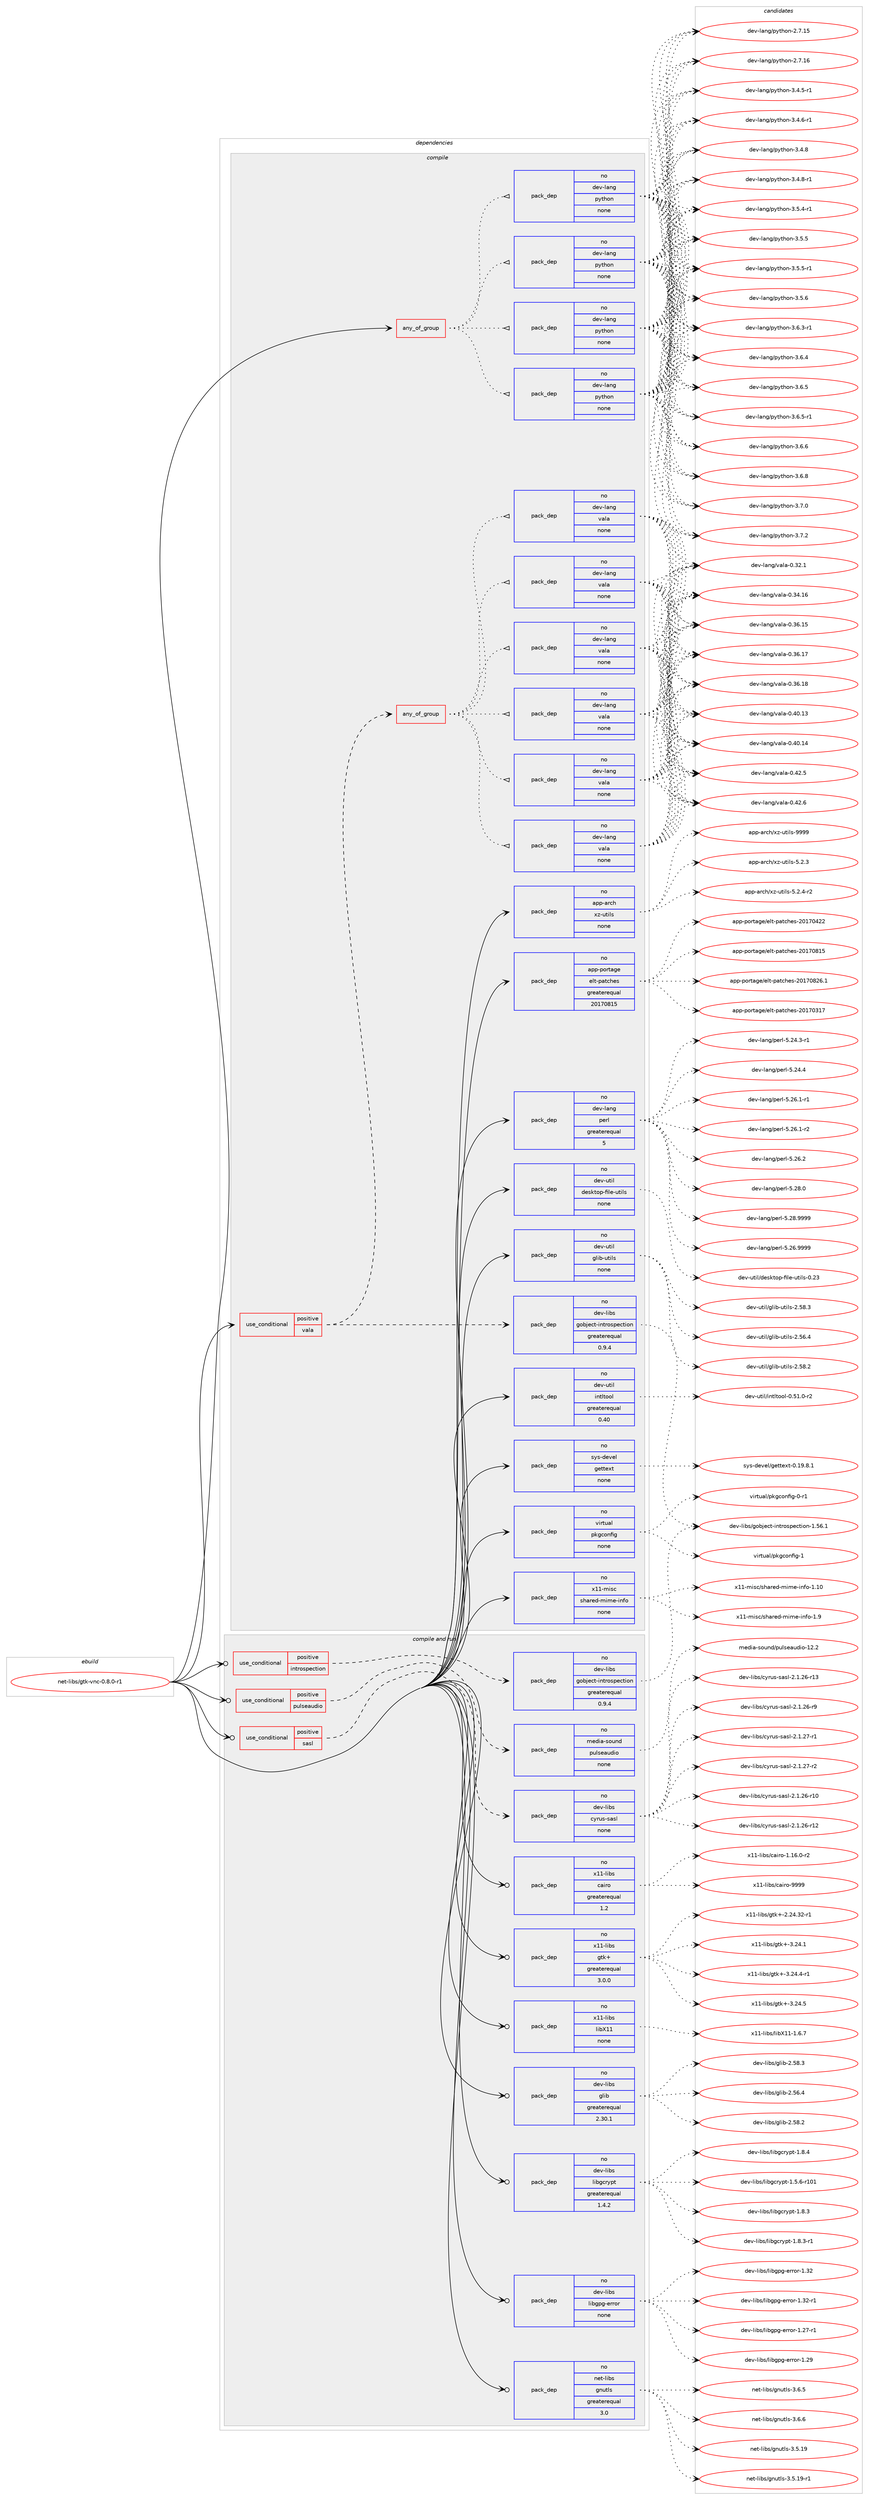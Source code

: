 digraph prolog {

# *************
# Graph options
# *************

newrank=true;
concentrate=true;
compound=true;
graph [rankdir=LR,fontname=Helvetica,fontsize=10,ranksep=1.5];#, ranksep=2.5, nodesep=0.2];
edge  [arrowhead=vee];
node  [fontname=Helvetica,fontsize=10];

# **********
# The ebuild
# **********

subgraph cluster_leftcol {
color=gray;
rank=same;
label=<<i>ebuild</i>>;
id [label="net-libs/gtk-vnc-0.8.0-r1", color=red, width=4, href="../net-libs/gtk-vnc-0.8.0-r1.svg"];
}

# ****************
# The dependencies
# ****************

subgraph cluster_midcol {
color=gray;
label=<<i>dependencies</i>>;
subgraph cluster_compile {
fillcolor="#eeeeee";
style=filled;
label=<<i>compile</i>>;
subgraph any26096 {
dependency1658938 [label=<<TABLE BORDER="0" CELLBORDER="1" CELLSPACING="0" CELLPADDING="4"><TR><TD CELLPADDING="10">any_of_group</TD></TR></TABLE>>, shape=none, color=red];subgraph pack1185985 {
dependency1658939 [label=<<TABLE BORDER="0" CELLBORDER="1" CELLSPACING="0" CELLPADDING="4" WIDTH="220"><TR><TD ROWSPAN="6" CELLPADDING="30">pack_dep</TD></TR><TR><TD WIDTH="110">no</TD></TR><TR><TD>dev-lang</TD></TR><TR><TD>python</TD></TR><TR><TD>none</TD></TR><TR><TD></TD></TR></TABLE>>, shape=none, color=blue];
}
dependency1658938:e -> dependency1658939:w [weight=20,style="dotted",arrowhead="oinv"];
subgraph pack1185986 {
dependency1658940 [label=<<TABLE BORDER="0" CELLBORDER="1" CELLSPACING="0" CELLPADDING="4" WIDTH="220"><TR><TD ROWSPAN="6" CELLPADDING="30">pack_dep</TD></TR><TR><TD WIDTH="110">no</TD></TR><TR><TD>dev-lang</TD></TR><TR><TD>python</TD></TR><TR><TD>none</TD></TR><TR><TD></TD></TR></TABLE>>, shape=none, color=blue];
}
dependency1658938:e -> dependency1658940:w [weight=20,style="dotted",arrowhead="oinv"];
subgraph pack1185987 {
dependency1658941 [label=<<TABLE BORDER="0" CELLBORDER="1" CELLSPACING="0" CELLPADDING="4" WIDTH="220"><TR><TD ROWSPAN="6" CELLPADDING="30">pack_dep</TD></TR><TR><TD WIDTH="110">no</TD></TR><TR><TD>dev-lang</TD></TR><TR><TD>python</TD></TR><TR><TD>none</TD></TR><TR><TD></TD></TR></TABLE>>, shape=none, color=blue];
}
dependency1658938:e -> dependency1658941:w [weight=20,style="dotted",arrowhead="oinv"];
subgraph pack1185988 {
dependency1658942 [label=<<TABLE BORDER="0" CELLBORDER="1" CELLSPACING="0" CELLPADDING="4" WIDTH="220"><TR><TD ROWSPAN="6" CELLPADDING="30">pack_dep</TD></TR><TR><TD WIDTH="110">no</TD></TR><TR><TD>dev-lang</TD></TR><TR><TD>python</TD></TR><TR><TD>none</TD></TR><TR><TD></TD></TR></TABLE>>, shape=none, color=blue];
}
dependency1658938:e -> dependency1658942:w [weight=20,style="dotted",arrowhead="oinv"];
}
id:e -> dependency1658938:w [weight=20,style="solid",arrowhead="vee"];
subgraph cond446069 {
dependency1658943 [label=<<TABLE BORDER="0" CELLBORDER="1" CELLSPACING="0" CELLPADDING="4"><TR><TD ROWSPAN="3" CELLPADDING="10">use_conditional</TD></TR><TR><TD>positive</TD></TR><TR><TD>vala</TD></TR></TABLE>>, shape=none, color=red];
subgraph any26097 {
dependency1658944 [label=<<TABLE BORDER="0" CELLBORDER="1" CELLSPACING="0" CELLPADDING="4"><TR><TD CELLPADDING="10">any_of_group</TD></TR></TABLE>>, shape=none, color=red];subgraph pack1185989 {
dependency1658945 [label=<<TABLE BORDER="0" CELLBORDER="1" CELLSPACING="0" CELLPADDING="4" WIDTH="220"><TR><TD ROWSPAN="6" CELLPADDING="30">pack_dep</TD></TR><TR><TD WIDTH="110">no</TD></TR><TR><TD>dev-lang</TD></TR><TR><TD>vala</TD></TR><TR><TD>none</TD></TR><TR><TD></TD></TR></TABLE>>, shape=none, color=blue];
}
dependency1658944:e -> dependency1658945:w [weight=20,style="dotted",arrowhead="oinv"];
subgraph pack1185990 {
dependency1658946 [label=<<TABLE BORDER="0" CELLBORDER="1" CELLSPACING="0" CELLPADDING="4" WIDTH="220"><TR><TD ROWSPAN="6" CELLPADDING="30">pack_dep</TD></TR><TR><TD WIDTH="110">no</TD></TR><TR><TD>dev-lang</TD></TR><TR><TD>vala</TD></TR><TR><TD>none</TD></TR><TR><TD></TD></TR></TABLE>>, shape=none, color=blue];
}
dependency1658944:e -> dependency1658946:w [weight=20,style="dotted",arrowhead="oinv"];
subgraph pack1185991 {
dependency1658947 [label=<<TABLE BORDER="0" CELLBORDER="1" CELLSPACING="0" CELLPADDING="4" WIDTH="220"><TR><TD ROWSPAN="6" CELLPADDING="30">pack_dep</TD></TR><TR><TD WIDTH="110">no</TD></TR><TR><TD>dev-lang</TD></TR><TR><TD>vala</TD></TR><TR><TD>none</TD></TR><TR><TD></TD></TR></TABLE>>, shape=none, color=blue];
}
dependency1658944:e -> dependency1658947:w [weight=20,style="dotted",arrowhead="oinv"];
subgraph pack1185992 {
dependency1658948 [label=<<TABLE BORDER="0" CELLBORDER="1" CELLSPACING="0" CELLPADDING="4" WIDTH="220"><TR><TD ROWSPAN="6" CELLPADDING="30">pack_dep</TD></TR><TR><TD WIDTH="110">no</TD></TR><TR><TD>dev-lang</TD></TR><TR><TD>vala</TD></TR><TR><TD>none</TD></TR><TR><TD></TD></TR></TABLE>>, shape=none, color=blue];
}
dependency1658944:e -> dependency1658948:w [weight=20,style="dotted",arrowhead="oinv"];
subgraph pack1185993 {
dependency1658949 [label=<<TABLE BORDER="0" CELLBORDER="1" CELLSPACING="0" CELLPADDING="4" WIDTH="220"><TR><TD ROWSPAN="6" CELLPADDING="30">pack_dep</TD></TR><TR><TD WIDTH="110">no</TD></TR><TR><TD>dev-lang</TD></TR><TR><TD>vala</TD></TR><TR><TD>none</TD></TR><TR><TD></TD></TR></TABLE>>, shape=none, color=blue];
}
dependency1658944:e -> dependency1658949:w [weight=20,style="dotted",arrowhead="oinv"];
subgraph pack1185994 {
dependency1658950 [label=<<TABLE BORDER="0" CELLBORDER="1" CELLSPACING="0" CELLPADDING="4" WIDTH="220"><TR><TD ROWSPAN="6" CELLPADDING="30">pack_dep</TD></TR><TR><TD WIDTH="110">no</TD></TR><TR><TD>dev-lang</TD></TR><TR><TD>vala</TD></TR><TR><TD>none</TD></TR><TR><TD></TD></TR></TABLE>>, shape=none, color=blue];
}
dependency1658944:e -> dependency1658950:w [weight=20,style="dotted",arrowhead="oinv"];
}
dependency1658943:e -> dependency1658944:w [weight=20,style="dashed",arrowhead="vee"];
subgraph pack1185995 {
dependency1658951 [label=<<TABLE BORDER="0" CELLBORDER="1" CELLSPACING="0" CELLPADDING="4" WIDTH="220"><TR><TD ROWSPAN="6" CELLPADDING="30">pack_dep</TD></TR><TR><TD WIDTH="110">no</TD></TR><TR><TD>dev-libs</TD></TR><TR><TD>gobject-introspection</TD></TR><TR><TD>greaterequal</TD></TR><TR><TD>0.9.4</TD></TR></TABLE>>, shape=none, color=blue];
}
dependency1658943:e -> dependency1658951:w [weight=20,style="dashed",arrowhead="vee"];
}
id:e -> dependency1658943:w [weight=20,style="solid",arrowhead="vee"];
subgraph pack1185996 {
dependency1658952 [label=<<TABLE BORDER="0" CELLBORDER="1" CELLSPACING="0" CELLPADDING="4" WIDTH="220"><TR><TD ROWSPAN="6" CELLPADDING="30">pack_dep</TD></TR><TR><TD WIDTH="110">no</TD></TR><TR><TD>app-arch</TD></TR><TR><TD>xz-utils</TD></TR><TR><TD>none</TD></TR><TR><TD></TD></TR></TABLE>>, shape=none, color=blue];
}
id:e -> dependency1658952:w [weight=20,style="solid",arrowhead="vee"];
subgraph pack1185997 {
dependency1658953 [label=<<TABLE BORDER="0" CELLBORDER="1" CELLSPACING="0" CELLPADDING="4" WIDTH="220"><TR><TD ROWSPAN="6" CELLPADDING="30">pack_dep</TD></TR><TR><TD WIDTH="110">no</TD></TR><TR><TD>app-portage</TD></TR><TR><TD>elt-patches</TD></TR><TR><TD>greaterequal</TD></TR><TR><TD>20170815</TD></TR></TABLE>>, shape=none, color=blue];
}
id:e -> dependency1658953:w [weight=20,style="solid",arrowhead="vee"];
subgraph pack1185998 {
dependency1658954 [label=<<TABLE BORDER="0" CELLBORDER="1" CELLSPACING="0" CELLPADDING="4" WIDTH="220"><TR><TD ROWSPAN="6" CELLPADDING="30">pack_dep</TD></TR><TR><TD WIDTH="110">no</TD></TR><TR><TD>dev-lang</TD></TR><TR><TD>perl</TD></TR><TR><TD>greaterequal</TD></TR><TR><TD>5</TD></TR></TABLE>>, shape=none, color=blue];
}
id:e -> dependency1658954:w [weight=20,style="solid",arrowhead="vee"];
subgraph pack1185999 {
dependency1658955 [label=<<TABLE BORDER="0" CELLBORDER="1" CELLSPACING="0" CELLPADDING="4" WIDTH="220"><TR><TD ROWSPAN="6" CELLPADDING="30">pack_dep</TD></TR><TR><TD WIDTH="110">no</TD></TR><TR><TD>dev-util</TD></TR><TR><TD>desktop-file-utils</TD></TR><TR><TD>none</TD></TR><TR><TD></TD></TR></TABLE>>, shape=none, color=blue];
}
id:e -> dependency1658955:w [weight=20,style="solid",arrowhead="vee"];
subgraph pack1186000 {
dependency1658956 [label=<<TABLE BORDER="0" CELLBORDER="1" CELLSPACING="0" CELLPADDING="4" WIDTH="220"><TR><TD ROWSPAN="6" CELLPADDING="30">pack_dep</TD></TR><TR><TD WIDTH="110">no</TD></TR><TR><TD>dev-util</TD></TR><TR><TD>glib-utils</TD></TR><TR><TD>none</TD></TR><TR><TD></TD></TR></TABLE>>, shape=none, color=blue];
}
id:e -> dependency1658956:w [weight=20,style="solid",arrowhead="vee"];
subgraph pack1186001 {
dependency1658957 [label=<<TABLE BORDER="0" CELLBORDER="1" CELLSPACING="0" CELLPADDING="4" WIDTH="220"><TR><TD ROWSPAN="6" CELLPADDING="30">pack_dep</TD></TR><TR><TD WIDTH="110">no</TD></TR><TR><TD>dev-util</TD></TR><TR><TD>intltool</TD></TR><TR><TD>greaterequal</TD></TR><TR><TD>0.40</TD></TR></TABLE>>, shape=none, color=blue];
}
id:e -> dependency1658957:w [weight=20,style="solid",arrowhead="vee"];
subgraph pack1186002 {
dependency1658958 [label=<<TABLE BORDER="0" CELLBORDER="1" CELLSPACING="0" CELLPADDING="4" WIDTH="220"><TR><TD ROWSPAN="6" CELLPADDING="30">pack_dep</TD></TR><TR><TD WIDTH="110">no</TD></TR><TR><TD>sys-devel</TD></TR><TR><TD>gettext</TD></TR><TR><TD>none</TD></TR><TR><TD></TD></TR></TABLE>>, shape=none, color=blue];
}
id:e -> dependency1658958:w [weight=20,style="solid",arrowhead="vee"];
subgraph pack1186003 {
dependency1658959 [label=<<TABLE BORDER="0" CELLBORDER="1" CELLSPACING="0" CELLPADDING="4" WIDTH="220"><TR><TD ROWSPAN="6" CELLPADDING="30">pack_dep</TD></TR><TR><TD WIDTH="110">no</TD></TR><TR><TD>virtual</TD></TR><TR><TD>pkgconfig</TD></TR><TR><TD>none</TD></TR><TR><TD></TD></TR></TABLE>>, shape=none, color=blue];
}
id:e -> dependency1658959:w [weight=20,style="solid",arrowhead="vee"];
subgraph pack1186004 {
dependency1658960 [label=<<TABLE BORDER="0" CELLBORDER="1" CELLSPACING="0" CELLPADDING="4" WIDTH="220"><TR><TD ROWSPAN="6" CELLPADDING="30">pack_dep</TD></TR><TR><TD WIDTH="110">no</TD></TR><TR><TD>x11-misc</TD></TR><TR><TD>shared-mime-info</TD></TR><TR><TD>none</TD></TR><TR><TD></TD></TR></TABLE>>, shape=none, color=blue];
}
id:e -> dependency1658960:w [weight=20,style="solid",arrowhead="vee"];
}
subgraph cluster_compileandrun {
fillcolor="#eeeeee";
style=filled;
label=<<i>compile and run</i>>;
subgraph cond446070 {
dependency1658961 [label=<<TABLE BORDER="0" CELLBORDER="1" CELLSPACING="0" CELLPADDING="4"><TR><TD ROWSPAN="3" CELLPADDING="10">use_conditional</TD></TR><TR><TD>positive</TD></TR><TR><TD>introspection</TD></TR></TABLE>>, shape=none, color=red];
subgraph pack1186005 {
dependency1658962 [label=<<TABLE BORDER="0" CELLBORDER="1" CELLSPACING="0" CELLPADDING="4" WIDTH="220"><TR><TD ROWSPAN="6" CELLPADDING="30">pack_dep</TD></TR><TR><TD WIDTH="110">no</TD></TR><TR><TD>dev-libs</TD></TR><TR><TD>gobject-introspection</TD></TR><TR><TD>greaterequal</TD></TR><TR><TD>0.9.4</TD></TR></TABLE>>, shape=none, color=blue];
}
dependency1658961:e -> dependency1658962:w [weight=20,style="dashed",arrowhead="vee"];
}
id:e -> dependency1658961:w [weight=20,style="solid",arrowhead="odotvee"];
subgraph cond446071 {
dependency1658963 [label=<<TABLE BORDER="0" CELLBORDER="1" CELLSPACING="0" CELLPADDING="4"><TR><TD ROWSPAN="3" CELLPADDING="10">use_conditional</TD></TR><TR><TD>positive</TD></TR><TR><TD>pulseaudio</TD></TR></TABLE>>, shape=none, color=red];
subgraph pack1186006 {
dependency1658964 [label=<<TABLE BORDER="0" CELLBORDER="1" CELLSPACING="0" CELLPADDING="4" WIDTH="220"><TR><TD ROWSPAN="6" CELLPADDING="30">pack_dep</TD></TR><TR><TD WIDTH="110">no</TD></TR><TR><TD>media-sound</TD></TR><TR><TD>pulseaudio</TD></TR><TR><TD>none</TD></TR><TR><TD></TD></TR></TABLE>>, shape=none, color=blue];
}
dependency1658963:e -> dependency1658964:w [weight=20,style="dashed",arrowhead="vee"];
}
id:e -> dependency1658963:w [weight=20,style="solid",arrowhead="odotvee"];
subgraph cond446072 {
dependency1658965 [label=<<TABLE BORDER="0" CELLBORDER="1" CELLSPACING="0" CELLPADDING="4"><TR><TD ROWSPAN="3" CELLPADDING="10">use_conditional</TD></TR><TR><TD>positive</TD></TR><TR><TD>sasl</TD></TR></TABLE>>, shape=none, color=red];
subgraph pack1186007 {
dependency1658966 [label=<<TABLE BORDER="0" CELLBORDER="1" CELLSPACING="0" CELLPADDING="4" WIDTH="220"><TR><TD ROWSPAN="6" CELLPADDING="30">pack_dep</TD></TR><TR><TD WIDTH="110">no</TD></TR><TR><TD>dev-libs</TD></TR><TR><TD>cyrus-sasl</TD></TR><TR><TD>none</TD></TR><TR><TD></TD></TR></TABLE>>, shape=none, color=blue];
}
dependency1658965:e -> dependency1658966:w [weight=20,style="dashed",arrowhead="vee"];
}
id:e -> dependency1658965:w [weight=20,style="solid",arrowhead="odotvee"];
subgraph pack1186008 {
dependency1658967 [label=<<TABLE BORDER="0" CELLBORDER="1" CELLSPACING="0" CELLPADDING="4" WIDTH="220"><TR><TD ROWSPAN="6" CELLPADDING="30">pack_dep</TD></TR><TR><TD WIDTH="110">no</TD></TR><TR><TD>dev-libs</TD></TR><TR><TD>glib</TD></TR><TR><TD>greaterequal</TD></TR><TR><TD>2.30.1</TD></TR></TABLE>>, shape=none, color=blue];
}
id:e -> dependency1658967:w [weight=20,style="solid",arrowhead="odotvee"];
subgraph pack1186009 {
dependency1658968 [label=<<TABLE BORDER="0" CELLBORDER="1" CELLSPACING="0" CELLPADDING="4" WIDTH="220"><TR><TD ROWSPAN="6" CELLPADDING="30">pack_dep</TD></TR><TR><TD WIDTH="110">no</TD></TR><TR><TD>dev-libs</TD></TR><TR><TD>libgcrypt</TD></TR><TR><TD>greaterequal</TD></TR><TR><TD>1.4.2</TD></TR></TABLE>>, shape=none, color=blue];
}
id:e -> dependency1658968:w [weight=20,style="solid",arrowhead="odotvee"];
subgraph pack1186010 {
dependency1658969 [label=<<TABLE BORDER="0" CELLBORDER="1" CELLSPACING="0" CELLPADDING="4" WIDTH="220"><TR><TD ROWSPAN="6" CELLPADDING="30">pack_dep</TD></TR><TR><TD WIDTH="110">no</TD></TR><TR><TD>dev-libs</TD></TR><TR><TD>libgpg-error</TD></TR><TR><TD>none</TD></TR><TR><TD></TD></TR></TABLE>>, shape=none, color=blue];
}
id:e -> dependency1658969:w [weight=20,style="solid",arrowhead="odotvee"];
subgraph pack1186011 {
dependency1658970 [label=<<TABLE BORDER="0" CELLBORDER="1" CELLSPACING="0" CELLPADDING="4" WIDTH="220"><TR><TD ROWSPAN="6" CELLPADDING="30">pack_dep</TD></TR><TR><TD WIDTH="110">no</TD></TR><TR><TD>net-libs</TD></TR><TR><TD>gnutls</TD></TR><TR><TD>greaterequal</TD></TR><TR><TD>3.0</TD></TR></TABLE>>, shape=none, color=blue];
}
id:e -> dependency1658970:w [weight=20,style="solid",arrowhead="odotvee"];
subgraph pack1186012 {
dependency1658971 [label=<<TABLE BORDER="0" CELLBORDER="1" CELLSPACING="0" CELLPADDING="4" WIDTH="220"><TR><TD ROWSPAN="6" CELLPADDING="30">pack_dep</TD></TR><TR><TD WIDTH="110">no</TD></TR><TR><TD>x11-libs</TD></TR><TR><TD>cairo</TD></TR><TR><TD>greaterequal</TD></TR><TR><TD>1.2</TD></TR></TABLE>>, shape=none, color=blue];
}
id:e -> dependency1658971:w [weight=20,style="solid",arrowhead="odotvee"];
subgraph pack1186013 {
dependency1658972 [label=<<TABLE BORDER="0" CELLBORDER="1" CELLSPACING="0" CELLPADDING="4" WIDTH="220"><TR><TD ROWSPAN="6" CELLPADDING="30">pack_dep</TD></TR><TR><TD WIDTH="110">no</TD></TR><TR><TD>x11-libs</TD></TR><TR><TD>gtk+</TD></TR><TR><TD>greaterequal</TD></TR><TR><TD>3.0.0</TD></TR></TABLE>>, shape=none, color=blue];
}
id:e -> dependency1658972:w [weight=20,style="solid",arrowhead="odotvee"];
subgraph pack1186014 {
dependency1658973 [label=<<TABLE BORDER="0" CELLBORDER="1" CELLSPACING="0" CELLPADDING="4" WIDTH="220"><TR><TD ROWSPAN="6" CELLPADDING="30">pack_dep</TD></TR><TR><TD WIDTH="110">no</TD></TR><TR><TD>x11-libs</TD></TR><TR><TD>libX11</TD></TR><TR><TD>none</TD></TR><TR><TD></TD></TR></TABLE>>, shape=none, color=blue];
}
id:e -> dependency1658973:w [weight=20,style="solid",arrowhead="odotvee"];
}
subgraph cluster_run {
fillcolor="#eeeeee";
style=filled;
label=<<i>run</i>>;
}
}

# **************
# The candidates
# **************

subgraph cluster_choices {
rank=same;
color=gray;
label=<<i>candidates</i>>;

subgraph choice1185985 {
color=black;
nodesep=1;
choice10010111845108971101034711212111610411111045504655464953 [label="dev-lang/python-2.7.15", color=red, width=4,href="../dev-lang/python-2.7.15.svg"];
choice10010111845108971101034711212111610411111045504655464954 [label="dev-lang/python-2.7.16", color=red, width=4,href="../dev-lang/python-2.7.16.svg"];
choice1001011184510897110103471121211161041111104551465246534511449 [label="dev-lang/python-3.4.5-r1", color=red, width=4,href="../dev-lang/python-3.4.5-r1.svg"];
choice1001011184510897110103471121211161041111104551465246544511449 [label="dev-lang/python-3.4.6-r1", color=red, width=4,href="../dev-lang/python-3.4.6-r1.svg"];
choice100101118451089711010347112121116104111110455146524656 [label="dev-lang/python-3.4.8", color=red, width=4,href="../dev-lang/python-3.4.8.svg"];
choice1001011184510897110103471121211161041111104551465246564511449 [label="dev-lang/python-3.4.8-r1", color=red, width=4,href="../dev-lang/python-3.4.8-r1.svg"];
choice1001011184510897110103471121211161041111104551465346524511449 [label="dev-lang/python-3.5.4-r1", color=red, width=4,href="../dev-lang/python-3.5.4-r1.svg"];
choice100101118451089711010347112121116104111110455146534653 [label="dev-lang/python-3.5.5", color=red, width=4,href="../dev-lang/python-3.5.5.svg"];
choice1001011184510897110103471121211161041111104551465346534511449 [label="dev-lang/python-3.5.5-r1", color=red, width=4,href="../dev-lang/python-3.5.5-r1.svg"];
choice100101118451089711010347112121116104111110455146534654 [label="dev-lang/python-3.5.6", color=red, width=4,href="../dev-lang/python-3.5.6.svg"];
choice1001011184510897110103471121211161041111104551465446514511449 [label="dev-lang/python-3.6.3-r1", color=red, width=4,href="../dev-lang/python-3.6.3-r1.svg"];
choice100101118451089711010347112121116104111110455146544652 [label="dev-lang/python-3.6.4", color=red, width=4,href="../dev-lang/python-3.6.4.svg"];
choice100101118451089711010347112121116104111110455146544653 [label="dev-lang/python-3.6.5", color=red, width=4,href="../dev-lang/python-3.6.5.svg"];
choice1001011184510897110103471121211161041111104551465446534511449 [label="dev-lang/python-3.6.5-r1", color=red, width=4,href="../dev-lang/python-3.6.5-r1.svg"];
choice100101118451089711010347112121116104111110455146544654 [label="dev-lang/python-3.6.6", color=red, width=4,href="../dev-lang/python-3.6.6.svg"];
choice100101118451089711010347112121116104111110455146544656 [label="dev-lang/python-3.6.8", color=red, width=4,href="../dev-lang/python-3.6.8.svg"];
choice100101118451089711010347112121116104111110455146554648 [label="dev-lang/python-3.7.0", color=red, width=4,href="../dev-lang/python-3.7.0.svg"];
choice100101118451089711010347112121116104111110455146554650 [label="dev-lang/python-3.7.2", color=red, width=4,href="../dev-lang/python-3.7.2.svg"];
dependency1658939:e -> choice10010111845108971101034711212111610411111045504655464953:w [style=dotted,weight="100"];
dependency1658939:e -> choice10010111845108971101034711212111610411111045504655464954:w [style=dotted,weight="100"];
dependency1658939:e -> choice1001011184510897110103471121211161041111104551465246534511449:w [style=dotted,weight="100"];
dependency1658939:e -> choice1001011184510897110103471121211161041111104551465246544511449:w [style=dotted,weight="100"];
dependency1658939:e -> choice100101118451089711010347112121116104111110455146524656:w [style=dotted,weight="100"];
dependency1658939:e -> choice1001011184510897110103471121211161041111104551465246564511449:w [style=dotted,weight="100"];
dependency1658939:e -> choice1001011184510897110103471121211161041111104551465346524511449:w [style=dotted,weight="100"];
dependency1658939:e -> choice100101118451089711010347112121116104111110455146534653:w [style=dotted,weight="100"];
dependency1658939:e -> choice1001011184510897110103471121211161041111104551465346534511449:w [style=dotted,weight="100"];
dependency1658939:e -> choice100101118451089711010347112121116104111110455146534654:w [style=dotted,weight="100"];
dependency1658939:e -> choice1001011184510897110103471121211161041111104551465446514511449:w [style=dotted,weight="100"];
dependency1658939:e -> choice100101118451089711010347112121116104111110455146544652:w [style=dotted,weight="100"];
dependency1658939:e -> choice100101118451089711010347112121116104111110455146544653:w [style=dotted,weight="100"];
dependency1658939:e -> choice1001011184510897110103471121211161041111104551465446534511449:w [style=dotted,weight="100"];
dependency1658939:e -> choice100101118451089711010347112121116104111110455146544654:w [style=dotted,weight="100"];
dependency1658939:e -> choice100101118451089711010347112121116104111110455146544656:w [style=dotted,weight="100"];
dependency1658939:e -> choice100101118451089711010347112121116104111110455146554648:w [style=dotted,weight="100"];
dependency1658939:e -> choice100101118451089711010347112121116104111110455146554650:w [style=dotted,weight="100"];
}
subgraph choice1185986 {
color=black;
nodesep=1;
choice10010111845108971101034711212111610411111045504655464953 [label="dev-lang/python-2.7.15", color=red, width=4,href="../dev-lang/python-2.7.15.svg"];
choice10010111845108971101034711212111610411111045504655464954 [label="dev-lang/python-2.7.16", color=red, width=4,href="../dev-lang/python-2.7.16.svg"];
choice1001011184510897110103471121211161041111104551465246534511449 [label="dev-lang/python-3.4.5-r1", color=red, width=4,href="../dev-lang/python-3.4.5-r1.svg"];
choice1001011184510897110103471121211161041111104551465246544511449 [label="dev-lang/python-3.4.6-r1", color=red, width=4,href="../dev-lang/python-3.4.6-r1.svg"];
choice100101118451089711010347112121116104111110455146524656 [label="dev-lang/python-3.4.8", color=red, width=4,href="../dev-lang/python-3.4.8.svg"];
choice1001011184510897110103471121211161041111104551465246564511449 [label="dev-lang/python-3.4.8-r1", color=red, width=4,href="../dev-lang/python-3.4.8-r1.svg"];
choice1001011184510897110103471121211161041111104551465346524511449 [label="dev-lang/python-3.5.4-r1", color=red, width=4,href="../dev-lang/python-3.5.4-r1.svg"];
choice100101118451089711010347112121116104111110455146534653 [label="dev-lang/python-3.5.5", color=red, width=4,href="../dev-lang/python-3.5.5.svg"];
choice1001011184510897110103471121211161041111104551465346534511449 [label="dev-lang/python-3.5.5-r1", color=red, width=4,href="../dev-lang/python-3.5.5-r1.svg"];
choice100101118451089711010347112121116104111110455146534654 [label="dev-lang/python-3.5.6", color=red, width=4,href="../dev-lang/python-3.5.6.svg"];
choice1001011184510897110103471121211161041111104551465446514511449 [label="dev-lang/python-3.6.3-r1", color=red, width=4,href="../dev-lang/python-3.6.3-r1.svg"];
choice100101118451089711010347112121116104111110455146544652 [label="dev-lang/python-3.6.4", color=red, width=4,href="../dev-lang/python-3.6.4.svg"];
choice100101118451089711010347112121116104111110455146544653 [label="dev-lang/python-3.6.5", color=red, width=4,href="../dev-lang/python-3.6.5.svg"];
choice1001011184510897110103471121211161041111104551465446534511449 [label="dev-lang/python-3.6.5-r1", color=red, width=4,href="../dev-lang/python-3.6.5-r1.svg"];
choice100101118451089711010347112121116104111110455146544654 [label="dev-lang/python-3.6.6", color=red, width=4,href="../dev-lang/python-3.6.6.svg"];
choice100101118451089711010347112121116104111110455146544656 [label="dev-lang/python-3.6.8", color=red, width=4,href="../dev-lang/python-3.6.8.svg"];
choice100101118451089711010347112121116104111110455146554648 [label="dev-lang/python-3.7.0", color=red, width=4,href="../dev-lang/python-3.7.0.svg"];
choice100101118451089711010347112121116104111110455146554650 [label="dev-lang/python-3.7.2", color=red, width=4,href="../dev-lang/python-3.7.2.svg"];
dependency1658940:e -> choice10010111845108971101034711212111610411111045504655464953:w [style=dotted,weight="100"];
dependency1658940:e -> choice10010111845108971101034711212111610411111045504655464954:w [style=dotted,weight="100"];
dependency1658940:e -> choice1001011184510897110103471121211161041111104551465246534511449:w [style=dotted,weight="100"];
dependency1658940:e -> choice1001011184510897110103471121211161041111104551465246544511449:w [style=dotted,weight="100"];
dependency1658940:e -> choice100101118451089711010347112121116104111110455146524656:w [style=dotted,weight="100"];
dependency1658940:e -> choice1001011184510897110103471121211161041111104551465246564511449:w [style=dotted,weight="100"];
dependency1658940:e -> choice1001011184510897110103471121211161041111104551465346524511449:w [style=dotted,weight="100"];
dependency1658940:e -> choice100101118451089711010347112121116104111110455146534653:w [style=dotted,weight="100"];
dependency1658940:e -> choice1001011184510897110103471121211161041111104551465346534511449:w [style=dotted,weight="100"];
dependency1658940:e -> choice100101118451089711010347112121116104111110455146534654:w [style=dotted,weight="100"];
dependency1658940:e -> choice1001011184510897110103471121211161041111104551465446514511449:w [style=dotted,weight="100"];
dependency1658940:e -> choice100101118451089711010347112121116104111110455146544652:w [style=dotted,weight="100"];
dependency1658940:e -> choice100101118451089711010347112121116104111110455146544653:w [style=dotted,weight="100"];
dependency1658940:e -> choice1001011184510897110103471121211161041111104551465446534511449:w [style=dotted,weight="100"];
dependency1658940:e -> choice100101118451089711010347112121116104111110455146544654:w [style=dotted,weight="100"];
dependency1658940:e -> choice100101118451089711010347112121116104111110455146544656:w [style=dotted,weight="100"];
dependency1658940:e -> choice100101118451089711010347112121116104111110455146554648:w [style=dotted,weight="100"];
dependency1658940:e -> choice100101118451089711010347112121116104111110455146554650:w [style=dotted,weight="100"];
}
subgraph choice1185987 {
color=black;
nodesep=1;
choice10010111845108971101034711212111610411111045504655464953 [label="dev-lang/python-2.7.15", color=red, width=4,href="../dev-lang/python-2.7.15.svg"];
choice10010111845108971101034711212111610411111045504655464954 [label="dev-lang/python-2.7.16", color=red, width=4,href="../dev-lang/python-2.7.16.svg"];
choice1001011184510897110103471121211161041111104551465246534511449 [label="dev-lang/python-3.4.5-r1", color=red, width=4,href="../dev-lang/python-3.4.5-r1.svg"];
choice1001011184510897110103471121211161041111104551465246544511449 [label="dev-lang/python-3.4.6-r1", color=red, width=4,href="../dev-lang/python-3.4.6-r1.svg"];
choice100101118451089711010347112121116104111110455146524656 [label="dev-lang/python-3.4.8", color=red, width=4,href="../dev-lang/python-3.4.8.svg"];
choice1001011184510897110103471121211161041111104551465246564511449 [label="dev-lang/python-3.4.8-r1", color=red, width=4,href="../dev-lang/python-3.4.8-r1.svg"];
choice1001011184510897110103471121211161041111104551465346524511449 [label="dev-lang/python-3.5.4-r1", color=red, width=4,href="../dev-lang/python-3.5.4-r1.svg"];
choice100101118451089711010347112121116104111110455146534653 [label="dev-lang/python-3.5.5", color=red, width=4,href="../dev-lang/python-3.5.5.svg"];
choice1001011184510897110103471121211161041111104551465346534511449 [label="dev-lang/python-3.5.5-r1", color=red, width=4,href="../dev-lang/python-3.5.5-r1.svg"];
choice100101118451089711010347112121116104111110455146534654 [label="dev-lang/python-3.5.6", color=red, width=4,href="../dev-lang/python-3.5.6.svg"];
choice1001011184510897110103471121211161041111104551465446514511449 [label="dev-lang/python-3.6.3-r1", color=red, width=4,href="../dev-lang/python-3.6.3-r1.svg"];
choice100101118451089711010347112121116104111110455146544652 [label="dev-lang/python-3.6.4", color=red, width=4,href="../dev-lang/python-3.6.4.svg"];
choice100101118451089711010347112121116104111110455146544653 [label="dev-lang/python-3.6.5", color=red, width=4,href="../dev-lang/python-3.6.5.svg"];
choice1001011184510897110103471121211161041111104551465446534511449 [label="dev-lang/python-3.6.5-r1", color=red, width=4,href="../dev-lang/python-3.6.5-r1.svg"];
choice100101118451089711010347112121116104111110455146544654 [label="dev-lang/python-3.6.6", color=red, width=4,href="../dev-lang/python-3.6.6.svg"];
choice100101118451089711010347112121116104111110455146544656 [label="dev-lang/python-3.6.8", color=red, width=4,href="../dev-lang/python-3.6.8.svg"];
choice100101118451089711010347112121116104111110455146554648 [label="dev-lang/python-3.7.0", color=red, width=4,href="../dev-lang/python-3.7.0.svg"];
choice100101118451089711010347112121116104111110455146554650 [label="dev-lang/python-3.7.2", color=red, width=4,href="../dev-lang/python-3.7.2.svg"];
dependency1658941:e -> choice10010111845108971101034711212111610411111045504655464953:w [style=dotted,weight="100"];
dependency1658941:e -> choice10010111845108971101034711212111610411111045504655464954:w [style=dotted,weight="100"];
dependency1658941:e -> choice1001011184510897110103471121211161041111104551465246534511449:w [style=dotted,weight="100"];
dependency1658941:e -> choice1001011184510897110103471121211161041111104551465246544511449:w [style=dotted,weight="100"];
dependency1658941:e -> choice100101118451089711010347112121116104111110455146524656:w [style=dotted,weight="100"];
dependency1658941:e -> choice1001011184510897110103471121211161041111104551465246564511449:w [style=dotted,weight="100"];
dependency1658941:e -> choice1001011184510897110103471121211161041111104551465346524511449:w [style=dotted,weight="100"];
dependency1658941:e -> choice100101118451089711010347112121116104111110455146534653:w [style=dotted,weight="100"];
dependency1658941:e -> choice1001011184510897110103471121211161041111104551465346534511449:w [style=dotted,weight="100"];
dependency1658941:e -> choice100101118451089711010347112121116104111110455146534654:w [style=dotted,weight="100"];
dependency1658941:e -> choice1001011184510897110103471121211161041111104551465446514511449:w [style=dotted,weight="100"];
dependency1658941:e -> choice100101118451089711010347112121116104111110455146544652:w [style=dotted,weight="100"];
dependency1658941:e -> choice100101118451089711010347112121116104111110455146544653:w [style=dotted,weight="100"];
dependency1658941:e -> choice1001011184510897110103471121211161041111104551465446534511449:w [style=dotted,weight="100"];
dependency1658941:e -> choice100101118451089711010347112121116104111110455146544654:w [style=dotted,weight="100"];
dependency1658941:e -> choice100101118451089711010347112121116104111110455146544656:w [style=dotted,weight="100"];
dependency1658941:e -> choice100101118451089711010347112121116104111110455146554648:w [style=dotted,weight="100"];
dependency1658941:e -> choice100101118451089711010347112121116104111110455146554650:w [style=dotted,weight="100"];
}
subgraph choice1185988 {
color=black;
nodesep=1;
choice10010111845108971101034711212111610411111045504655464953 [label="dev-lang/python-2.7.15", color=red, width=4,href="../dev-lang/python-2.7.15.svg"];
choice10010111845108971101034711212111610411111045504655464954 [label="dev-lang/python-2.7.16", color=red, width=4,href="../dev-lang/python-2.7.16.svg"];
choice1001011184510897110103471121211161041111104551465246534511449 [label="dev-lang/python-3.4.5-r1", color=red, width=4,href="../dev-lang/python-3.4.5-r1.svg"];
choice1001011184510897110103471121211161041111104551465246544511449 [label="dev-lang/python-3.4.6-r1", color=red, width=4,href="../dev-lang/python-3.4.6-r1.svg"];
choice100101118451089711010347112121116104111110455146524656 [label="dev-lang/python-3.4.8", color=red, width=4,href="../dev-lang/python-3.4.8.svg"];
choice1001011184510897110103471121211161041111104551465246564511449 [label="dev-lang/python-3.4.8-r1", color=red, width=4,href="../dev-lang/python-3.4.8-r1.svg"];
choice1001011184510897110103471121211161041111104551465346524511449 [label="dev-lang/python-3.5.4-r1", color=red, width=4,href="../dev-lang/python-3.5.4-r1.svg"];
choice100101118451089711010347112121116104111110455146534653 [label="dev-lang/python-3.5.5", color=red, width=4,href="../dev-lang/python-3.5.5.svg"];
choice1001011184510897110103471121211161041111104551465346534511449 [label="dev-lang/python-3.5.5-r1", color=red, width=4,href="../dev-lang/python-3.5.5-r1.svg"];
choice100101118451089711010347112121116104111110455146534654 [label="dev-lang/python-3.5.6", color=red, width=4,href="../dev-lang/python-3.5.6.svg"];
choice1001011184510897110103471121211161041111104551465446514511449 [label="dev-lang/python-3.6.3-r1", color=red, width=4,href="../dev-lang/python-3.6.3-r1.svg"];
choice100101118451089711010347112121116104111110455146544652 [label="dev-lang/python-3.6.4", color=red, width=4,href="../dev-lang/python-3.6.4.svg"];
choice100101118451089711010347112121116104111110455146544653 [label="dev-lang/python-3.6.5", color=red, width=4,href="../dev-lang/python-3.6.5.svg"];
choice1001011184510897110103471121211161041111104551465446534511449 [label="dev-lang/python-3.6.5-r1", color=red, width=4,href="../dev-lang/python-3.6.5-r1.svg"];
choice100101118451089711010347112121116104111110455146544654 [label="dev-lang/python-3.6.6", color=red, width=4,href="../dev-lang/python-3.6.6.svg"];
choice100101118451089711010347112121116104111110455146544656 [label="dev-lang/python-3.6.8", color=red, width=4,href="../dev-lang/python-3.6.8.svg"];
choice100101118451089711010347112121116104111110455146554648 [label="dev-lang/python-3.7.0", color=red, width=4,href="../dev-lang/python-3.7.0.svg"];
choice100101118451089711010347112121116104111110455146554650 [label="dev-lang/python-3.7.2", color=red, width=4,href="../dev-lang/python-3.7.2.svg"];
dependency1658942:e -> choice10010111845108971101034711212111610411111045504655464953:w [style=dotted,weight="100"];
dependency1658942:e -> choice10010111845108971101034711212111610411111045504655464954:w [style=dotted,weight="100"];
dependency1658942:e -> choice1001011184510897110103471121211161041111104551465246534511449:w [style=dotted,weight="100"];
dependency1658942:e -> choice1001011184510897110103471121211161041111104551465246544511449:w [style=dotted,weight="100"];
dependency1658942:e -> choice100101118451089711010347112121116104111110455146524656:w [style=dotted,weight="100"];
dependency1658942:e -> choice1001011184510897110103471121211161041111104551465246564511449:w [style=dotted,weight="100"];
dependency1658942:e -> choice1001011184510897110103471121211161041111104551465346524511449:w [style=dotted,weight="100"];
dependency1658942:e -> choice100101118451089711010347112121116104111110455146534653:w [style=dotted,weight="100"];
dependency1658942:e -> choice1001011184510897110103471121211161041111104551465346534511449:w [style=dotted,weight="100"];
dependency1658942:e -> choice100101118451089711010347112121116104111110455146534654:w [style=dotted,weight="100"];
dependency1658942:e -> choice1001011184510897110103471121211161041111104551465446514511449:w [style=dotted,weight="100"];
dependency1658942:e -> choice100101118451089711010347112121116104111110455146544652:w [style=dotted,weight="100"];
dependency1658942:e -> choice100101118451089711010347112121116104111110455146544653:w [style=dotted,weight="100"];
dependency1658942:e -> choice1001011184510897110103471121211161041111104551465446534511449:w [style=dotted,weight="100"];
dependency1658942:e -> choice100101118451089711010347112121116104111110455146544654:w [style=dotted,weight="100"];
dependency1658942:e -> choice100101118451089711010347112121116104111110455146544656:w [style=dotted,weight="100"];
dependency1658942:e -> choice100101118451089711010347112121116104111110455146554648:w [style=dotted,weight="100"];
dependency1658942:e -> choice100101118451089711010347112121116104111110455146554650:w [style=dotted,weight="100"];
}
subgraph choice1185989 {
color=black;
nodesep=1;
choice100101118451089711010347118971089745484651504649 [label="dev-lang/vala-0.32.1", color=red, width=4,href="../dev-lang/vala-0.32.1.svg"];
choice10010111845108971101034711897108974548465152464954 [label="dev-lang/vala-0.34.16", color=red, width=4,href="../dev-lang/vala-0.34.16.svg"];
choice10010111845108971101034711897108974548465154464953 [label="dev-lang/vala-0.36.15", color=red, width=4,href="../dev-lang/vala-0.36.15.svg"];
choice10010111845108971101034711897108974548465154464955 [label="dev-lang/vala-0.36.17", color=red, width=4,href="../dev-lang/vala-0.36.17.svg"];
choice10010111845108971101034711897108974548465154464956 [label="dev-lang/vala-0.36.18", color=red, width=4,href="../dev-lang/vala-0.36.18.svg"];
choice10010111845108971101034711897108974548465248464951 [label="dev-lang/vala-0.40.13", color=red, width=4,href="../dev-lang/vala-0.40.13.svg"];
choice10010111845108971101034711897108974548465248464952 [label="dev-lang/vala-0.40.14", color=red, width=4,href="../dev-lang/vala-0.40.14.svg"];
choice100101118451089711010347118971089745484652504653 [label="dev-lang/vala-0.42.5", color=red, width=4,href="../dev-lang/vala-0.42.5.svg"];
choice100101118451089711010347118971089745484652504654 [label="dev-lang/vala-0.42.6", color=red, width=4,href="../dev-lang/vala-0.42.6.svg"];
dependency1658945:e -> choice100101118451089711010347118971089745484651504649:w [style=dotted,weight="100"];
dependency1658945:e -> choice10010111845108971101034711897108974548465152464954:w [style=dotted,weight="100"];
dependency1658945:e -> choice10010111845108971101034711897108974548465154464953:w [style=dotted,weight="100"];
dependency1658945:e -> choice10010111845108971101034711897108974548465154464955:w [style=dotted,weight="100"];
dependency1658945:e -> choice10010111845108971101034711897108974548465154464956:w [style=dotted,weight="100"];
dependency1658945:e -> choice10010111845108971101034711897108974548465248464951:w [style=dotted,weight="100"];
dependency1658945:e -> choice10010111845108971101034711897108974548465248464952:w [style=dotted,weight="100"];
dependency1658945:e -> choice100101118451089711010347118971089745484652504653:w [style=dotted,weight="100"];
dependency1658945:e -> choice100101118451089711010347118971089745484652504654:w [style=dotted,weight="100"];
}
subgraph choice1185990 {
color=black;
nodesep=1;
choice100101118451089711010347118971089745484651504649 [label="dev-lang/vala-0.32.1", color=red, width=4,href="../dev-lang/vala-0.32.1.svg"];
choice10010111845108971101034711897108974548465152464954 [label="dev-lang/vala-0.34.16", color=red, width=4,href="../dev-lang/vala-0.34.16.svg"];
choice10010111845108971101034711897108974548465154464953 [label="dev-lang/vala-0.36.15", color=red, width=4,href="../dev-lang/vala-0.36.15.svg"];
choice10010111845108971101034711897108974548465154464955 [label="dev-lang/vala-0.36.17", color=red, width=4,href="../dev-lang/vala-0.36.17.svg"];
choice10010111845108971101034711897108974548465154464956 [label="dev-lang/vala-0.36.18", color=red, width=4,href="../dev-lang/vala-0.36.18.svg"];
choice10010111845108971101034711897108974548465248464951 [label="dev-lang/vala-0.40.13", color=red, width=4,href="../dev-lang/vala-0.40.13.svg"];
choice10010111845108971101034711897108974548465248464952 [label="dev-lang/vala-0.40.14", color=red, width=4,href="../dev-lang/vala-0.40.14.svg"];
choice100101118451089711010347118971089745484652504653 [label="dev-lang/vala-0.42.5", color=red, width=4,href="../dev-lang/vala-0.42.5.svg"];
choice100101118451089711010347118971089745484652504654 [label="dev-lang/vala-0.42.6", color=red, width=4,href="../dev-lang/vala-0.42.6.svg"];
dependency1658946:e -> choice100101118451089711010347118971089745484651504649:w [style=dotted,weight="100"];
dependency1658946:e -> choice10010111845108971101034711897108974548465152464954:w [style=dotted,weight="100"];
dependency1658946:e -> choice10010111845108971101034711897108974548465154464953:w [style=dotted,weight="100"];
dependency1658946:e -> choice10010111845108971101034711897108974548465154464955:w [style=dotted,weight="100"];
dependency1658946:e -> choice10010111845108971101034711897108974548465154464956:w [style=dotted,weight="100"];
dependency1658946:e -> choice10010111845108971101034711897108974548465248464951:w [style=dotted,weight="100"];
dependency1658946:e -> choice10010111845108971101034711897108974548465248464952:w [style=dotted,weight="100"];
dependency1658946:e -> choice100101118451089711010347118971089745484652504653:w [style=dotted,weight="100"];
dependency1658946:e -> choice100101118451089711010347118971089745484652504654:w [style=dotted,weight="100"];
}
subgraph choice1185991 {
color=black;
nodesep=1;
choice100101118451089711010347118971089745484651504649 [label="dev-lang/vala-0.32.1", color=red, width=4,href="../dev-lang/vala-0.32.1.svg"];
choice10010111845108971101034711897108974548465152464954 [label="dev-lang/vala-0.34.16", color=red, width=4,href="../dev-lang/vala-0.34.16.svg"];
choice10010111845108971101034711897108974548465154464953 [label="dev-lang/vala-0.36.15", color=red, width=4,href="../dev-lang/vala-0.36.15.svg"];
choice10010111845108971101034711897108974548465154464955 [label="dev-lang/vala-0.36.17", color=red, width=4,href="../dev-lang/vala-0.36.17.svg"];
choice10010111845108971101034711897108974548465154464956 [label="dev-lang/vala-0.36.18", color=red, width=4,href="../dev-lang/vala-0.36.18.svg"];
choice10010111845108971101034711897108974548465248464951 [label="dev-lang/vala-0.40.13", color=red, width=4,href="../dev-lang/vala-0.40.13.svg"];
choice10010111845108971101034711897108974548465248464952 [label="dev-lang/vala-0.40.14", color=red, width=4,href="../dev-lang/vala-0.40.14.svg"];
choice100101118451089711010347118971089745484652504653 [label="dev-lang/vala-0.42.5", color=red, width=4,href="../dev-lang/vala-0.42.5.svg"];
choice100101118451089711010347118971089745484652504654 [label="dev-lang/vala-0.42.6", color=red, width=4,href="../dev-lang/vala-0.42.6.svg"];
dependency1658947:e -> choice100101118451089711010347118971089745484651504649:w [style=dotted,weight="100"];
dependency1658947:e -> choice10010111845108971101034711897108974548465152464954:w [style=dotted,weight="100"];
dependency1658947:e -> choice10010111845108971101034711897108974548465154464953:w [style=dotted,weight="100"];
dependency1658947:e -> choice10010111845108971101034711897108974548465154464955:w [style=dotted,weight="100"];
dependency1658947:e -> choice10010111845108971101034711897108974548465154464956:w [style=dotted,weight="100"];
dependency1658947:e -> choice10010111845108971101034711897108974548465248464951:w [style=dotted,weight="100"];
dependency1658947:e -> choice10010111845108971101034711897108974548465248464952:w [style=dotted,weight="100"];
dependency1658947:e -> choice100101118451089711010347118971089745484652504653:w [style=dotted,weight="100"];
dependency1658947:e -> choice100101118451089711010347118971089745484652504654:w [style=dotted,weight="100"];
}
subgraph choice1185992 {
color=black;
nodesep=1;
choice100101118451089711010347118971089745484651504649 [label="dev-lang/vala-0.32.1", color=red, width=4,href="../dev-lang/vala-0.32.1.svg"];
choice10010111845108971101034711897108974548465152464954 [label="dev-lang/vala-0.34.16", color=red, width=4,href="../dev-lang/vala-0.34.16.svg"];
choice10010111845108971101034711897108974548465154464953 [label="dev-lang/vala-0.36.15", color=red, width=4,href="../dev-lang/vala-0.36.15.svg"];
choice10010111845108971101034711897108974548465154464955 [label="dev-lang/vala-0.36.17", color=red, width=4,href="../dev-lang/vala-0.36.17.svg"];
choice10010111845108971101034711897108974548465154464956 [label="dev-lang/vala-0.36.18", color=red, width=4,href="../dev-lang/vala-0.36.18.svg"];
choice10010111845108971101034711897108974548465248464951 [label="dev-lang/vala-0.40.13", color=red, width=4,href="../dev-lang/vala-0.40.13.svg"];
choice10010111845108971101034711897108974548465248464952 [label="dev-lang/vala-0.40.14", color=red, width=4,href="../dev-lang/vala-0.40.14.svg"];
choice100101118451089711010347118971089745484652504653 [label="dev-lang/vala-0.42.5", color=red, width=4,href="../dev-lang/vala-0.42.5.svg"];
choice100101118451089711010347118971089745484652504654 [label="dev-lang/vala-0.42.6", color=red, width=4,href="../dev-lang/vala-0.42.6.svg"];
dependency1658948:e -> choice100101118451089711010347118971089745484651504649:w [style=dotted,weight="100"];
dependency1658948:e -> choice10010111845108971101034711897108974548465152464954:w [style=dotted,weight="100"];
dependency1658948:e -> choice10010111845108971101034711897108974548465154464953:w [style=dotted,weight="100"];
dependency1658948:e -> choice10010111845108971101034711897108974548465154464955:w [style=dotted,weight="100"];
dependency1658948:e -> choice10010111845108971101034711897108974548465154464956:w [style=dotted,weight="100"];
dependency1658948:e -> choice10010111845108971101034711897108974548465248464951:w [style=dotted,weight="100"];
dependency1658948:e -> choice10010111845108971101034711897108974548465248464952:w [style=dotted,weight="100"];
dependency1658948:e -> choice100101118451089711010347118971089745484652504653:w [style=dotted,weight="100"];
dependency1658948:e -> choice100101118451089711010347118971089745484652504654:w [style=dotted,weight="100"];
}
subgraph choice1185993 {
color=black;
nodesep=1;
choice100101118451089711010347118971089745484651504649 [label="dev-lang/vala-0.32.1", color=red, width=4,href="../dev-lang/vala-0.32.1.svg"];
choice10010111845108971101034711897108974548465152464954 [label="dev-lang/vala-0.34.16", color=red, width=4,href="../dev-lang/vala-0.34.16.svg"];
choice10010111845108971101034711897108974548465154464953 [label="dev-lang/vala-0.36.15", color=red, width=4,href="../dev-lang/vala-0.36.15.svg"];
choice10010111845108971101034711897108974548465154464955 [label="dev-lang/vala-0.36.17", color=red, width=4,href="../dev-lang/vala-0.36.17.svg"];
choice10010111845108971101034711897108974548465154464956 [label="dev-lang/vala-0.36.18", color=red, width=4,href="../dev-lang/vala-0.36.18.svg"];
choice10010111845108971101034711897108974548465248464951 [label="dev-lang/vala-0.40.13", color=red, width=4,href="../dev-lang/vala-0.40.13.svg"];
choice10010111845108971101034711897108974548465248464952 [label="dev-lang/vala-0.40.14", color=red, width=4,href="../dev-lang/vala-0.40.14.svg"];
choice100101118451089711010347118971089745484652504653 [label="dev-lang/vala-0.42.5", color=red, width=4,href="../dev-lang/vala-0.42.5.svg"];
choice100101118451089711010347118971089745484652504654 [label="dev-lang/vala-0.42.6", color=red, width=4,href="../dev-lang/vala-0.42.6.svg"];
dependency1658949:e -> choice100101118451089711010347118971089745484651504649:w [style=dotted,weight="100"];
dependency1658949:e -> choice10010111845108971101034711897108974548465152464954:w [style=dotted,weight="100"];
dependency1658949:e -> choice10010111845108971101034711897108974548465154464953:w [style=dotted,weight="100"];
dependency1658949:e -> choice10010111845108971101034711897108974548465154464955:w [style=dotted,weight="100"];
dependency1658949:e -> choice10010111845108971101034711897108974548465154464956:w [style=dotted,weight="100"];
dependency1658949:e -> choice10010111845108971101034711897108974548465248464951:w [style=dotted,weight="100"];
dependency1658949:e -> choice10010111845108971101034711897108974548465248464952:w [style=dotted,weight="100"];
dependency1658949:e -> choice100101118451089711010347118971089745484652504653:w [style=dotted,weight="100"];
dependency1658949:e -> choice100101118451089711010347118971089745484652504654:w [style=dotted,weight="100"];
}
subgraph choice1185994 {
color=black;
nodesep=1;
choice100101118451089711010347118971089745484651504649 [label="dev-lang/vala-0.32.1", color=red, width=4,href="../dev-lang/vala-0.32.1.svg"];
choice10010111845108971101034711897108974548465152464954 [label="dev-lang/vala-0.34.16", color=red, width=4,href="../dev-lang/vala-0.34.16.svg"];
choice10010111845108971101034711897108974548465154464953 [label="dev-lang/vala-0.36.15", color=red, width=4,href="../dev-lang/vala-0.36.15.svg"];
choice10010111845108971101034711897108974548465154464955 [label="dev-lang/vala-0.36.17", color=red, width=4,href="../dev-lang/vala-0.36.17.svg"];
choice10010111845108971101034711897108974548465154464956 [label="dev-lang/vala-0.36.18", color=red, width=4,href="../dev-lang/vala-0.36.18.svg"];
choice10010111845108971101034711897108974548465248464951 [label="dev-lang/vala-0.40.13", color=red, width=4,href="../dev-lang/vala-0.40.13.svg"];
choice10010111845108971101034711897108974548465248464952 [label="dev-lang/vala-0.40.14", color=red, width=4,href="../dev-lang/vala-0.40.14.svg"];
choice100101118451089711010347118971089745484652504653 [label="dev-lang/vala-0.42.5", color=red, width=4,href="../dev-lang/vala-0.42.5.svg"];
choice100101118451089711010347118971089745484652504654 [label="dev-lang/vala-0.42.6", color=red, width=4,href="../dev-lang/vala-0.42.6.svg"];
dependency1658950:e -> choice100101118451089711010347118971089745484651504649:w [style=dotted,weight="100"];
dependency1658950:e -> choice10010111845108971101034711897108974548465152464954:w [style=dotted,weight="100"];
dependency1658950:e -> choice10010111845108971101034711897108974548465154464953:w [style=dotted,weight="100"];
dependency1658950:e -> choice10010111845108971101034711897108974548465154464955:w [style=dotted,weight="100"];
dependency1658950:e -> choice10010111845108971101034711897108974548465154464956:w [style=dotted,weight="100"];
dependency1658950:e -> choice10010111845108971101034711897108974548465248464951:w [style=dotted,weight="100"];
dependency1658950:e -> choice10010111845108971101034711897108974548465248464952:w [style=dotted,weight="100"];
dependency1658950:e -> choice100101118451089711010347118971089745484652504653:w [style=dotted,weight="100"];
dependency1658950:e -> choice100101118451089711010347118971089745484652504654:w [style=dotted,weight="100"];
}
subgraph choice1185995 {
color=black;
nodesep=1;
choice1001011184510810598115471031119810610199116451051101161141111151121019911610511111045494653544649 [label="dev-libs/gobject-introspection-1.56.1", color=red, width=4,href="../dev-libs/gobject-introspection-1.56.1.svg"];
dependency1658951:e -> choice1001011184510810598115471031119810610199116451051101161141111151121019911610511111045494653544649:w [style=dotted,weight="100"];
}
subgraph choice1185996 {
color=black;
nodesep=1;
choice971121124597114991044712012245117116105108115455346504651 [label="app-arch/xz-utils-5.2.3", color=red, width=4,href="../app-arch/xz-utils-5.2.3.svg"];
choice9711211245971149910447120122451171161051081154553465046524511450 [label="app-arch/xz-utils-5.2.4-r2", color=red, width=4,href="../app-arch/xz-utils-5.2.4-r2.svg"];
choice9711211245971149910447120122451171161051081154557575757 [label="app-arch/xz-utils-9999", color=red, width=4,href="../app-arch/xz-utils-9999.svg"];
dependency1658952:e -> choice971121124597114991044712012245117116105108115455346504651:w [style=dotted,weight="100"];
dependency1658952:e -> choice9711211245971149910447120122451171161051081154553465046524511450:w [style=dotted,weight="100"];
dependency1658952:e -> choice9711211245971149910447120122451171161051081154557575757:w [style=dotted,weight="100"];
}
subgraph choice1185997 {
color=black;
nodesep=1;
choice97112112451121111141169710310147101108116451129711699104101115455048495548514955 [label="app-portage/elt-patches-20170317", color=red, width=4,href="../app-portage/elt-patches-20170317.svg"];
choice97112112451121111141169710310147101108116451129711699104101115455048495548525050 [label="app-portage/elt-patches-20170422", color=red, width=4,href="../app-portage/elt-patches-20170422.svg"];
choice97112112451121111141169710310147101108116451129711699104101115455048495548564953 [label="app-portage/elt-patches-20170815", color=red, width=4,href="../app-portage/elt-patches-20170815.svg"];
choice971121124511211111411697103101471011081164511297116991041011154550484955485650544649 [label="app-portage/elt-patches-20170826.1", color=red, width=4,href="../app-portage/elt-patches-20170826.1.svg"];
dependency1658953:e -> choice97112112451121111141169710310147101108116451129711699104101115455048495548514955:w [style=dotted,weight="100"];
dependency1658953:e -> choice97112112451121111141169710310147101108116451129711699104101115455048495548525050:w [style=dotted,weight="100"];
dependency1658953:e -> choice97112112451121111141169710310147101108116451129711699104101115455048495548564953:w [style=dotted,weight="100"];
dependency1658953:e -> choice971121124511211111411697103101471011081164511297116991041011154550484955485650544649:w [style=dotted,weight="100"];
}
subgraph choice1185998 {
color=black;
nodesep=1;
choice100101118451089711010347112101114108455346505246514511449 [label="dev-lang/perl-5.24.3-r1", color=red, width=4,href="../dev-lang/perl-5.24.3-r1.svg"];
choice10010111845108971101034711210111410845534650524652 [label="dev-lang/perl-5.24.4", color=red, width=4,href="../dev-lang/perl-5.24.4.svg"];
choice100101118451089711010347112101114108455346505446494511449 [label="dev-lang/perl-5.26.1-r1", color=red, width=4,href="../dev-lang/perl-5.26.1-r1.svg"];
choice100101118451089711010347112101114108455346505446494511450 [label="dev-lang/perl-5.26.1-r2", color=red, width=4,href="../dev-lang/perl-5.26.1-r2.svg"];
choice10010111845108971101034711210111410845534650544650 [label="dev-lang/perl-5.26.2", color=red, width=4,href="../dev-lang/perl-5.26.2.svg"];
choice10010111845108971101034711210111410845534650544657575757 [label="dev-lang/perl-5.26.9999", color=red, width=4,href="../dev-lang/perl-5.26.9999.svg"];
choice10010111845108971101034711210111410845534650564648 [label="dev-lang/perl-5.28.0", color=red, width=4,href="../dev-lang/perl-5.28.0.svg"];
choice10010111845108971101034711210111410845534650564657575757 [label="dev-lang/perl-5.28.9999", color=red, width=4,href="../dev-lang/perl-5.28.9999.svg"];
dependency1658954:e -> choice100101118451089711010347112101114108455346505246514511449:w [style=dotted,weight="100"];
dependency1658954:e -> choice10010111845108971101034711210111410845534650524652:w [style=dotted,weight="100"];
dependency1658954:e -> choice100101118451089711010347112101114108455346505446494511449:w [style=dotted,weight="100"];
dependency1658954:e -> choice100101118451089711010347112101114108455346505446494511450:w [style=dotted,weight="100"];
dependency1658954:e -> choice10010111845108971101034711210111410845534650544650:w [style=dotted,weight="100"];
dependency1658954:e -> choice10010111845108971101034711210111410845534650544657575757:w [style=dotted,weight="100"];
dependency1658954:e -> choice10010111845108971101034711210111410845534650564648:w [style=dotted,weight="100"];
dependency1658954:e -> choice10010111845108971101034711210111410845534650564657575757:w [style=dotted,weight="100"];
}
subgraph choice1185999 {
color=black;
nodesep=1;
choice100101118451171161051084710010111510711611111245102105108101451171161051081154548465051 [label="dev-util/desktop-file-utils-0.23", color=red, width=4,href="../dev-util/desktop-file-utils-0.23.svg"];
dependency1658955:e -> choice100101118451171161051084710010111510711611111245102105108101451171161051081154548465051:w [style=dotted,weight="100"];
}
subgraph choice1186000 {
color=black;
nodesep=1;
choice1001011184511711610510847103108105984511711610510811545504653544652 [label="dev-util/glib-utils-2.56.4", color=red, width=4,href="../dev-util/glib-utils-2.56.4.svg"];
choice1001011184511711610510847103108105984511711610510811545504653564650 [label="dev-util/glib-utils-2.58.2", color=red, width=4,href="../dev-util/glib-utils-2.58.2.svg"];
choice1001011184511711610510847103108105984511711610510811545504653564651 [label="dev-util/glib-utils-2.58.3", color=red, width=4,href="../dev-util/glib-utils-2.58.3.svg"];
dependency1658956:e -> choice1001011184511711610510847103108105984511711610510811545504653544652:w [style=dotted,weight="100"];
dependency1658956:e -> choice1001011184511711610510847103108105984511711610510811545504653564650:w [style=dotted,weight="100"];
dependency1658956:e -> choice1001011184511711610510847103108105984511711610510811545504653564651:w [style=dotted,weight="100"];
}
subgraph choice1186001 {
color=black;
nodesep=1;
choice1001011184511711610510847105110116108116111111108454846534946484511450 [label="dev-util/intltool-0.51.0-r2", color=red, width=4,href="../dev-util/intltool-0.51.0-r2.svg"];
dependency1658957:e -> choice1001011184511711610510847105110116108116111111108454846534946484511450:w [style=dotted,weight="100"];
}
subgraph choice1186002 {
color=black;
nodesep=1;
choice1151211154510010111810110847103101116116101120116454846495746564649 [label="sys-devel/gettext-0.19.8.1", color=red, width=4,href="../sys-devel/gettext-0.19.8.1.svg"];
dependency1658958:e -> choice1151211154510010111810110847103101116116101120116454846495746564649:w [style=dotted,weight="100"];
}
subgraph choice1186003 {
color=black;
nodesep=1;
choice11810511411611797108471121071039911111010210510345484511449 [label="virtual/pkgconfig-0-r1", color=red, width=4,href="../virtual/pkgconfig-0-r1.svg"];
choice1181051141161179710847112107103991111101021051034549 [label="virtual/pkgconfig-1", color=red, width=4,href="../virtual/pkgconfig-1.svg"];
dependency1658959:e -> choice11810511411611797108471121071039911111010210510345484511449:w [style=dotted,weight="100"];
dependency1658959:e -> choice1181051141161179710847112107103991111101021051034549:w [style=dotted,weight="100"];
}
subgraph choice1186004 {
color=black;
nodesep=1;
choice12049494510910511599471151049711410110045109105109101451051101021114549464948 [label="x11-misc/shared-mime-info-1.10", color=red, width=4,href="../x11-misc/shared-mime-info-1.10.svg"];
choice120494945109105115994711510497114101100451091051091014510511010211145494657 [label="x11-misc/shared-mime-info-1.9", color=red, width=4,href="../x11-misc/shared-mime-info-1.9.svg"];
dependency1658960:e -> choice12049494510910511599471151049711410110045109105109101451051101021114549464948:w [style=dotted,weight="100"];
dependency1658960:e -> choice120494945109105115994711510497114101100451091051091014510511010211145494657:w [style=dotted,weight="100"];
}
subgraph choice1186005 {
color=black;
nodesep=1;
choice1001011184510810598115471031119810610199116451051101161141111151121019911610511111045494653544649 [label="dev-libs/gobject-introspection-1.56.1", color=red, width=4,href="../dev-libs/gobject-introspection-1.56.1.svg"];
dependency1658962:e -> choice1001011184510810598115471031119810610199116451051101161141111151121019911610511111045494653544649:w [style=dotted,weight="100"];
}
subgraph choice1186006 {
color=black;
nodesep=1;
choice109101100105974511511111711010047112117108115101971171001051114549504650 [label="media-sound/pulseaudio-12.2", color=red, width=4,href="../media-sound/pulseaudio-12.2.svg"];
dependency1658964:e -> choice109101100105974511511111711010047112117108115101971171001051114549504650:w [style=dotted,weight="100"];
}
subgraph choice1186007 {
color=black;
nodesep=1;
choice10010111845108105981154799121114117115451159711510845504649465054451144948 [label="dev-libs/cyrus-sasl-2.1.26-r10", color=red, width=4,href="../dev-libs/cyrus-sasl-2.1.26-r10.svg"];
choice10010111845108105981154799121114117115451159711510845504649465054451144950 [label="dev-libs/cyrus-sasl-2.1.26-r12", color=red, width=4,href="../dev-libs/cyrus-sasl-2.1.26-r12.svg"];
choice10010111845108105981154799121114117115451159711510845504649465054451144951 [label="dev-libs/cyrus-sasl-2.1.26-r13", color=red, width=4,href="../dev-libs/cyrus-sasl-2.1.26-r13.svg"];
choice100101118451081059811547991211141171154511597115108455046494650544511457 [label="dev-libs/cyrus-sasl-2.1.26-r9", color=red, width=4,href="../dev-libs/cyrus-sasl-2.1.26-r9.svg"];
choice100101118451081059811547991211141171154511597115108455046494650554511449 [label="dev-libs/cyrus-sasl-2.1.27-r1", color=red, width=4,href="../dev-libs/cyrus-sasl-2.1.27-r1.svg"];
choice100101118451081059811547991211141171154511597115108455046494650554511450 [label="dev-libs/cyrus-sasl-2.1.27-r2", color=red, width=4,href="../dev-libs/cyrus-sasl-2.1.27-r2.svg"];
dependency1658966:e -> choice10010111845108105981154799121114117115451159711510845504649465054451144948:w [style=dotted,weight="100"];
dependency1658966:e -> choice10010111845108105981154799121114117115451159711510845504649465054451144950:w [style=dotted,weight="100"];
dependency1658966:e -> choice10010111845108105981154799121114117115451159711510845504649465054451144951:w [style=dotted,weight="100"];
dependency1658966:e -> choice100101118451081059811547991211141171154511597115108455046494650544511457:w [style=dotted,weight="100"];
dependency1658966:e -> choice100101118451081059811547991211141171154511597115108455046494650554511449:w [style=dotted,weight="100"];
dependency1658966:e -> choice100101118451081059811547991211141171154511597115108455046494650554511450:w [style=dotted,weight="100"];
}
subgraph choice1186008 {
color=black;
nodesep=1;
choice1001011184510810598115471031081059845504653544652 [label="dev-libs/glib-2.56.4", color=red, width=4,href="../dev-libs/glib-2.56.4.svg"];
choice1001011184510810598115471031081059845504653564650 [label="dev-libs/glib-2.58.2", color=red, width=4,href="../dev-libs/glib-2.58.2.svg"];
choice1001011184510810598115471031081059845504653564651 [label="dev-libs/glib-2.58.3", color=red, width=4,href="../dev-libs/glib-2.58.3.svg"];
dependency1658967:e -> choice1001011184510810598115471031081059845504653544652:w [style=dotted,weight="100"];
dependency1658967:e -> choice1001011184510810598115471031081059845504653564650:w [style=dotted,weight="100"];
dependency1658967:e -> choice1001011184510810598115471031081059845504653564651:w [style=dotted,weight="100"];
}
subgraph choice1186009 {
color=black;
nodesep=1;
choice100101118451081059811547108105981039911412111211645494653465445114494849 [label="dev-libs/libgcrypt-1.5.6-r101", color=red, width=4,href="../dev-libs/libgcrypt-1.5.6-r101.svg"];
choice1001011184510810598115471081059810399114121112116454946564651 [label="dev-libs/libgcrypt-1.8.3", color=red, width=4,href="../dev-libs/libgcrypt-1.8.3.svg"];
choice10010111845108105981154710810598103991141211121164549465646514511449 [label="dev-libs/libgcrypt-1.8.3-r1", color=red, width=4,href="../dev-libs/libgcrypt-1.8.3-r1.svg"];
choice1001011184510810598115471081059810399114121112116454946564652 [label="dev-libs/libgcrypt-1.8.4", color=red, width=4,href="../dev-libs/libgcrypt-1.8.4.svg"];
dependency1658968:e -> choice100101118451081059811547108105981039911412111211645494653465445114494849:w [style=dotted,weight="100"];
dependency1658968:e -> choice1001011184510810598115471081059810399114121112116454946564651:w [style=dotted,weight="100"];
dependency1658968:e -> choice10010111845108105981154710810598103991141211121164549465646514511449:w [style=dotted,weight="100"];
dependency1658968:e -> choice1001011184510810598115471081059810399114121112116454946564652:w [style=dotted,weight="100"];
}
subgraph choice1186010 {
color=black;
nodesep=1;
choice100101118451081059811547108105981031121034510111411411111445494650554511449 [label="dev-libs/libgpg-error-1.27-r1", color=red, width=4,href="../dev-libs/libgpg-error-1.27-r1.svg"];
choice10010111845108105981154710810598103112103451011141141111144549465057 [label="dev-libs/libgpg-error-1.29", color=red, width=4,href="../dev-libs/libgpg-error-1.29.svg"];
choice10010111845108105981154710810598103112103451011141141111144549465150 [label="dev-libs/libgpg-error-1.32", color=red, width=4,href="../dev-libs/libgpg-error-1.32.svg"];
choice100101118451081059811547108105981031121034510111411411111445494651504511449 [label="dev-libs/libgpg-error-1.32-r1", color=red, width=4,href="../dev-libs/libgpg-error-1.32-r1.svg"];
dependency1658969:e -> choice100101118451081059811547108105981031121034510111411411111445494650554511449:w [style=dotted,weight="100"];
dependency1658969:e -> choice10010111845108105981154710810598103112103451011141141111144549465057:w [style=dotted,weight="100"];
dependency1658969:e -> choice10010111845108105981154710810598103112103451011141141111144549465150:w [style=dotted,weight="100"];
dependency1658969:e -> choice100101118451081059811547108105981031121034510111411411111445494651504511449:w [style=dotted,weight="100"];
}
subgraph choice1186011 {
color=black;
nodesep=1;
choice11010111645108105981154710311011711610811545514653464957 [label="net-libs/gnutls-3.5.19", color=red, width=4,href="../net-libs/gnutls-3.5.19.svg"];
choice110101116451081059811547103110117116108115455146534649574511449 [label="net-libs/gnutls-3.5.19-r1", color=red, width=4,href="../net-libs/gnutls-3.5.19-r1.svg"];
choice110101116451081059811547103110117116108115455146544653 [label="net-libs/gnutls-3.6.5", color=red, width=4,href="../net-libs/gnutls-3.6.5.svg"];
choice110101116451081059811547103110117116108115455146544654 [label="net-libs/gnutls-3.6.6", color=red, width=4,href="../net-libs/gnutls-3.6.6.svg"];
dependency1658970:e -> choice11010111645108105981154710311011711610811545514653464957:w [style=dotted,weight="100"];
dependency1658970:e -> choice110101116451081059811547103110117116108115455146534649574511449:w [style=dotted,weight="100"];
dependency1658970:e -> choice110101116451081059811547103110117116108115455146544653:w [style=dotted,weight="100"];
dependency1658970:e -> choice110101116451081059811547103110117116108115455146544654:w [style=dotted,weight="100"];
}
subgraph choice1186012 {
color=black;
nodesep=1;
choice12049494510810598115479997105114111454946495446484511450 [label="x11-libs/cairo-1.16.0-r2", color=red, width=4,href="../x11-libs/cairo-1.16.0-r2.svg"];
choice120494945108105981154799971051141114557575757 [label="x11-libs/cairo-9999", color=red, width=4,href="../x11-libs/cairo-9999.svg"];
dependency1658971:e -> choice12049494510810598115479997105114111454946495446484511450:w [style=dotted,weight="100"];
dependency1658971:e -> choice120494945108105981154799971051141114557575757:w [style=dotted,weight="100"];
}
subgraph choice1186013 {
color=black;
nodesep=1;
choice12049494510810598115471031161074345504650524651504511449 [label="x11-libs/gtk+-2.24.32-r1", color=red, width=4,href="../x11-libs/gtk+-2.24.32-r1.svg"];
choice12049494510810598115471031161074345514650524649 [label="x11-libs/gtk+-3.24.1", color=red, width=4,href="../x11-libs/gtk+-3.24.1.svg"];
choice120494945108105981154710311610743455146505246524511449 [label="x11-libs/gtk+-3.24.4-r1", color=red, width=4,href="../x11-libs/gtk+-3.24.4-r1.svg"];
choice12049494510810598115471031161074345514650524653 [label="x11-libs/gtk+-3.24.5", color=red, width=4,href="../x11-libs/gtk+-3.24.5.svg"];
dependency1658972:e -> choice12049494510810598115471031161074345504650524651504511449:w [style=dotted,weight="100"];
dependency1658972:e -> choice12049494510810598115471031161074345514650524649:w [style=dotted,weight="100"];
dependency1658972:e -> choice120494945108105981154710311610743455146505246524511449:w [style=dotted,weight="100"];
dependency1658972:e -> choice12049494510810598115471031161074345514650524653:w [style=dotted,weight="100"];
}
subgraph choice1186014 {
color=black;
nodesep=1;
choice120494945108105981154710810598884949454946544655 [label="x11-libs/libX11-1.6.7", color=red, width=4,href="../x11-libs/libX11-1.6.7.svg"];
dependency1658973:e -> choice120494945108105981154710810598884949454946544655:w [style=dotted,weight="100"];
}
}

}
